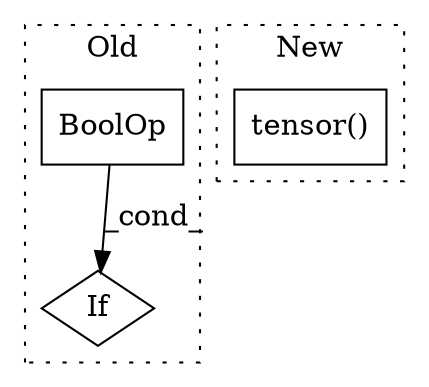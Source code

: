 digraph G {
subgraph cluster0 {
1 [label="BoolOp" a="72" s="6747" l="60" shape="box"];
3 [label="If" a="96" s="6744" l="3" shape="diamond"];
label = "Old";
style="dotted";
}
subgraph cluster1 {
2 [label="tensor()" a="75" s="8333,8351" l="13,199" shape="box"];
label = "New";
style="dotted";
}
1 -> 3 [label="_cond_"];
}